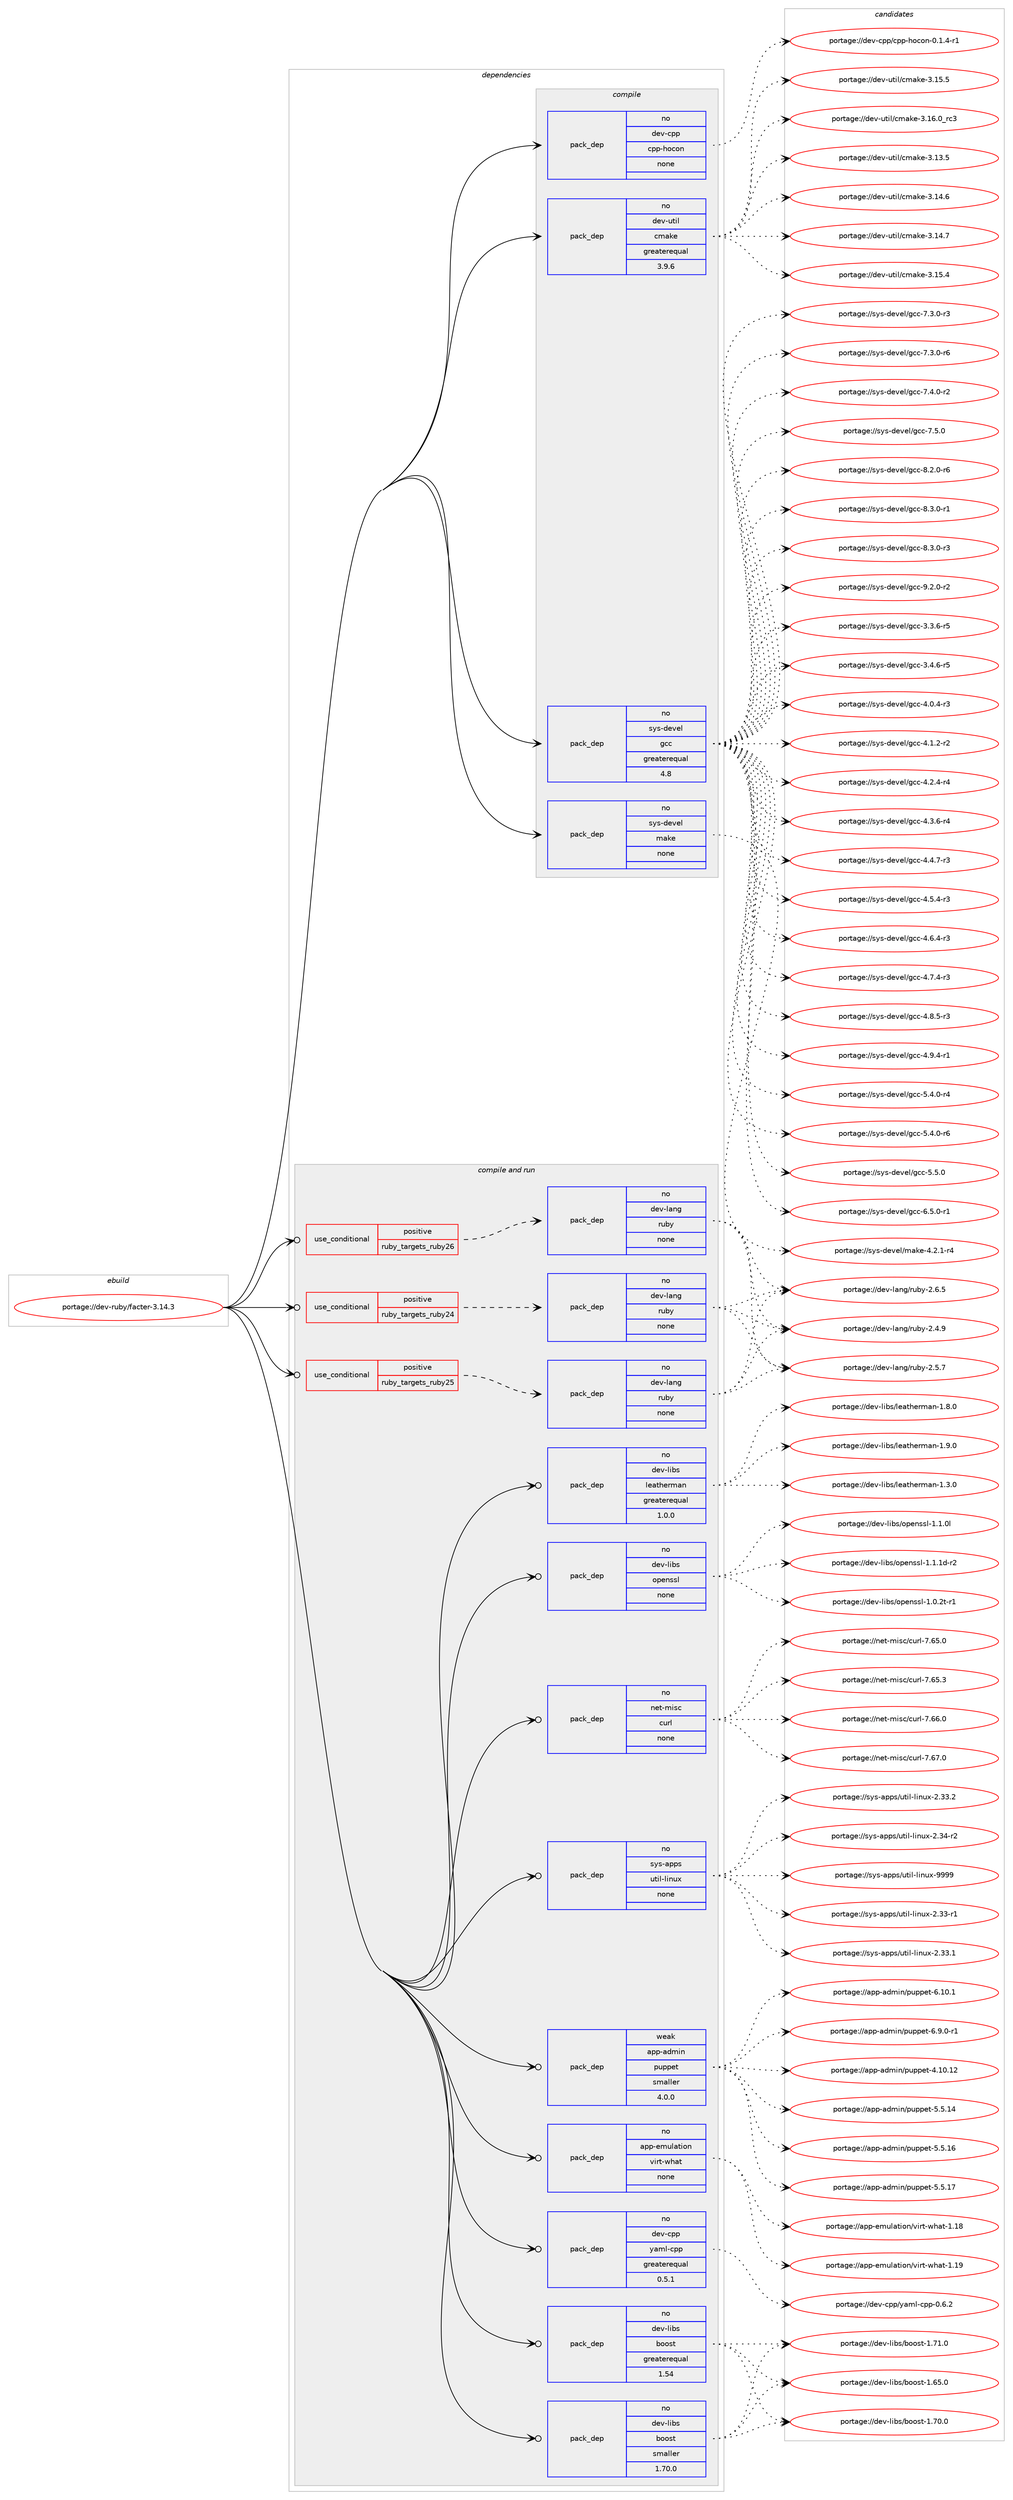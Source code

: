 digraph prolog {

# *************
# Graph options
# *************

newrank=true;
concentrate=true;
compound=true;
graph [rankdir=LR,fontname=Helvetica,fontsize=10,ranksep=1.5];#, ranksep=2.5, nodesep=0.2];
edge  [arrowhead=vee];
node  [fontname=Helvetica,fontsize=10];

# **********
# The ebuild
# **********

subgraph cluster_leftcol {
color=gray;
rank=same;
label=<<i>ebuild</i>>;
id [label="portage://dev-ruby/facter-3.14.3", color=red, width=4, href="../dev-ruby/facter-3.14.3.svg"];
}

# ****************
# The dependencies
# ****************

subgraph cluster_midcol {
color=gray;
label=<<i>dependencies</i>>;
subgraph cluster_compile {
fillcolor="#eeeeee";
style=filled;
label=<<i>compile</i>>;
subgraph pack164944 {
dependency220122 [label=<<TABLE BORDER="0" CELLBORDER="1" CELLSPACING="0" CELLPADDING="4" WIDTH="220"><TR><TD ROWSPAN="6" CELLPADDING="30">pack_dep</TD></TR><TR><TD WIDTH="110">no</TD></TR><TR><TD>dev-cpp</TD></TR><TR><TD>cpp-hocon</TD></TR><TR><TD>none</TD></TR><TR><TD></TD></TR></TABLE>>, shape=none, color=blue];
}
id:e -> dependency220122:w [weight=20,style="solid",arrowhead="vee"];
subgraph pack164945 {
dependency220123 [label=<<TABLE BORDER="0" CELLBORDER="1" CELLSPACING="0" CELLPADDING="4" WIDTH="220"><TR><TD ROWSPAN="6" CELLPADDING="30">pack_dep</TD></TR><TR><TD WIDTH="110">no</TD></TR><TR><TD>dev-util</TD></TR><TR><TD>cmake</TD></TR><TR><TD>greaterequal</TD></TR><TR><TD>3.9.6</TD></TR></TABLE>>, shape=none, color=blue];
}
id:e -> dependency220123:w [weight=20,style="solid",arrowhead="vee"];
subgraph pack164946 {
dependency220124 [label=<<TABLE BORDER="0" CELLBORDER="1" CELLSPACING="0" CELLPADDING="4" WIDTH="220"><TR><TD ROWSPAN="6" CELLPADDING="30">pack_dep</TD></TR><TR><TD WIDTH="110">no</TD></TR><TR><TD>sys-devel</TD></TR><TR><TD>gcc</TD></TR><TR><TD>greaterequal</TD></TR><TR><TD>4.8</TD></TR></TABLE>>, shape=none, color=blue];
}
id:e -> dependency220124:w [weight=20,style="solid",arrowhead="vee"];
subgraph pack164947 {
dependency220125 [label=<<TABLE BORDER="0" CELLBORDER="1" CELLSPACING="0" CELLPADDING="4" WIDTH="220"><TR><TD ROWSPAN="6" CELLPADDING="30">pack_dep</TD></TR><TR><TD WIDTH="110">no</TD></TR><TR><TD>sys-devel</TD></TR><TR><TD>make</TD></TR><TR><TD>none</TD></TR><TR><TD></TD></TR></TABLE>>, shape=none, color=blue];
}
id:e -> dependency220125:w [weight=20,style="solid",arrowhead="vee"];
}
subgraph cluster_compileandrun {
fillcolor="#eeeeee";
style=filled;
label=<<i>compile and run</i>>;
subgraph cond51696 {
dependency220126 [label=<<TABLE BORDER="0" CELLBORDER="1" CELLSPACING="0" CELLPADDING="4"><TR><TD ROWSPAN="3" CELLPADDING="10">use_conditional</TD></TR><TR><TD>positive</TD></TR><TR><TD>ruby_targets_ruby24</TD></TR></TABLE>>, shape=none, color=red];
subgraph pack164948 {
dependency220127 [label=<<TABLE BORDER="0" CELLBORDER="1" CELLSPACING="0" CELLPADDING="4" WIDTH="220"><TR><TD ROWSPAN="6" CELLPADDING="30">pack_dep</TD></TR><TR><TD WIDTH="110">no</TD></TR><TR><TD>dev-lang</TD></TR><TR><TD>ruby</TD></TR><TR><TD>none</TD></TR><TR><TD></TD></TR></TABLE>>, shape=none, color=blue];
}
dependency220126:e -> dependency220127:w [weight=20,style="dashed",arrowhead="vee"];
}
id:e -> dependency220126:w [weight=20,style="solid",arrowhead="odotvee"];
subgraph cond51697 {
dependency220128 [label=<<TABLE BORDER="0" CELLBORDER="1" CELLSPACING="0" CELLPADDING="4"><TR><TD ROWSPAN="3" CELLPADDING="10">use_conditional</TD></TR><TR><TD>positive</TD></TR><TR><TD>ruby_targets_ruby25</TD></TR></TABLE>>, shape=none, color=red];
subgraph pack164949 {
dependency220129 [label=<<TABLE BORDER="0" CELLBORDER="1" CELLSPACING="0" CELLPADDING="4" WIDTH="220"><TR><TD ROWSPAN="6" CELLPADDING="30">pack_dep</TD></TR><TR><TD WIDTH="110">no</TD></TR><TR><TD>dev-lang</TD></TR><TR><TD>ruby</TD></TR><TR><TD>none</TD></TR><TR><TD></TD></TR></TABLE>>, shape=none, color=blue];
}
dependency220128:e -> dependency220129:w [weight=20,style="dashed",arrowhead="vee"];
}
id:e -> dependency220128:w [weight=20,style="solid",arrowhead="odotvee"];
subgraph cond51698 {
dependency220130 [label=<<TABLE BORDER="0" CELLBORDER="1" CELLSPACING="0" CELLPADDING="4"><TR><TD ROWSPAN="3" CELLPADDING="10">use_conditional</TD></TR><TR><TD>positive</TD></TR><TR><TD>ruby_targets_ruby26</TD></TR></TABLE>>, shape=none, color=red];
subgraph pack164950 {
dependency220131 [label=<<TABLE BORDER="0" CELLBORDER="1" CELLSPACING="0" CELLPADDING="4" WIDTH="220"><TR><TD ROWSPAN="6" CELLPADDING="30">pack_dep</TD></TR><TR><TD WIDTH="110">no</TD></TR><TR><TD>dev-lang</TD></TR><TR><TD>ruby</TD></TR><TR><TD>none</TD></TR><TR><TD></TD></TR></TABLE>>, shape=none, color=blue];
}
dependency220130:e -> dependency220131:w [weight=20,style="dashed",arrowhead="vee"];
}
id:e -> dependency220130:w [weight=20,style="solid",arrowhead="odotvee"];
subgraph pack164951 {
dependency220132 [label=<<TABLE BORDER="0" CELLBORDER="1" CELLSPACING="0" CELLPADDING="4" WIDTH="220"><TR><TD ROWSPAN="6" CELLPADDING="30">pack_dep</TD></TR><TR><TD WIDTH="110">no</TD></TR><TR><TD>app-emulation</TD></TR><TR><TD>virt-what</TD></TR><TR><TD>none</TD></TR><TR><TD></TD></TR></TABLE>>, shape=none, color=blue];
}
id:e -> dependency220132:w [weight=20,style="solid",arrowhead="odotvee"];
subgraph pack164952 {
dependency220133 [label=<<TABLE BORDER="0" CELLBORDER="1" CELLSPACING="0" CELLPADDING="4" WIDTH="220"><TR><TD ROWSPAN="6" CELLPADDING="30">pack_dep</TD></TR><TR><TD WIDTH="110">no</TD></TR><TR><TD>dev-cpp</TD></TR><TR><TD>yaml-cpp</TD></TR><TR><TD>greaterequal</TD></TR><TR><TD>0.5.1</TD></TR></TABLE>>, shape=none, color=blue];
}
id:e -> dependency220133:w [weight=20,style="solid",arrowhead="odotvee"];
subgraph pack164953 {
dependency220134 [label=<<TABLE BORDER="0" CELLBORDER="1" CELLSPACING="0" CELLPADDING="4" WIDTH="220"><TR><TD ROWSPAN="6" CELLPADDING="30">pack_dep</TD></TR><TR><TD WIDTH="110">no</TD></TR><TR><TD>dev-libs</TD></TR><TR><TD>boost</TD></TR><TR><TD>greaterequal</TD></TR><TR><TD>1.54</TD></TR></TABLE>>, shape=none, color=blue];
}
id:e -> dependency220134:w [weight=20,style="solid",arrowhead="odotvee"];
subgraph pack164954 {
dependency220135 [label=<<TABLE BORDER="0" CELLBORDER="1" CELLSPACING="0" CELLPADDING="4" WIDTH="220"><TR><TD ROWSPAN="6" CELLPADDING="30">pack_dep</TD></TR><TR><TD WIDTH="110">no</TD></TR><TR><TD>dev-libs</TD></TR><TR><TD>boost</TD></TR><TR><TD>smaller</TD></TR><TR><TD>1.70.0</TD></TR></TABLE>>, shape=none, color=blue];
}
id:e -> dependency220135:w [weight=20,style="solid",arrowhead="odotvee"];
subgraph pack164955 {
dependency220136 [label=<<TABLE BORDER="0" CELLBORDER="1" CELLSPACING="0" CELLPADDING="4" WIDTH="220"><TR><TD ROWSPAN="6" CELLPADDING="30">pack_dep</TD></TR><TR><TD WIDTH="110">no</TD></TR><TR><TD>dev-libs</TD></TR><TR><TD>leatherman</TD></TR><TR><TD>greaterequal</TD></TR><TR><TD>1.0.0</TD></TR></TABLE>>, shape=none, color=blue];
}
id:e -> dependency220136:w [weight=20,style="solid",arrowhead="odotvee"];
subgraph pack164956 {
dependency220137 [label=<<TABLE BORDER="0" CELLBORDER="1" CELLSPACING="0" CELLPADDING="4" WIDTH="220"><TR><TD ROWSPAN="6" CELLPADDING="30">pack_dep</TD></TR><TR><TD WIDTH="110">no</TD></TR><TR><TD>dev-libs</TD></TR><TR><TD>openssl</TD></TR><TR><TD>none</TD></TR><TR><TD></TD></TR></TABLE>>, shape=none, color=blue];
}
id:e -> dependency220137:w [weight=20,style="solid",arrowhead="odotvee"];
subgraph pack164957 {
dependency220138 [label=<<TABLE BORDER="0" CELLBORDER="1" CELLSPACING="0" CELLPADDING="4" WIDTH="220"><TR><TD ROWSPAN="6" CELLPADDING="30">pack_dep</TD></TR><TR><TD WIDTH="110">no</TD></TR><TR><TD>net-misc</TD></TR><TR><TD>curl</TD></TR><TR><TD>none</TD></TR><TR><TD></TD></TR></TABLE>>, shape=none, color=blue];
}
id:e -> dependency220138:w [weight=20,style="solid",arrowhead="odotvee"];
subgraph pack164958 {
dependency220139 [label=<<TABLE BORDER="0" CELLBORDER="1" CELLSPACING="0" CELLPADDING="4" WIDTH="220"><TR><TD ROWSPAN="6" CELLPADDING="30">pack_dep</TD></TR><TR><TD WIDTH="110">no</TD></TR><TR><TD>sys-apps</TD></TR><TR><TD>util-linux</TD></TR><TR><TD>none</TD></TR><TR><TD></TD></TR></TABLE>>, shape=none, color=blue];
}
id:e -> dependency220139:w [weight=20,style="solid",arrowhead="odotvee"];
subgraph pack164959 {
dependency220140 [label=<<TABLE BORDER="0" CELLBORDER="1" CELLSPACING="0" CELLPADDING="4" WIDTH="220"><TR><TD ROWSPAN="6" CELLPADDING="30">pack_dep</TD></TR><TR><TD WIDTH="110">weak</TD></TR><TR><TD>app-admin</TD></TR><TR><TD>puppet</TD></TR><TR><TD>smaller</TD></TR><TR><TD>4.0.0</TD></TR></TABLE>>, shape=none, color=blue];
}
id:e -> dependency220140:w [weight=20,style="solid",arrowhead="odotvee"];
}
subgraph cluster_run {
fillcolor="#eeeeee";
style=filled;
label=<<i>run</i>>;
}
}

# **************
# The candidates
# **************

subgraph cluster_choices {
rank=same;
color=gray;
label=<<i>candidates</i>>;

subgraph choice164944 {
color=black;
nodesep=1;
choiceportage1001011184599112112479911211245104111991111104548464946524511449 [label="portage://dev-cpp/cpp-hocon-0.1.4-r1", color=red, width=4,href="../dev-cpp/cpp-hocon-0.1.4-r1.svg"];
dependency220122:e -> choiceportage1001011184599112112479911211245104111991111104548464946524511449:w [style=dotted,weight="100"];
}
subgraph choice164945 {
color=black;
nodesep=1;
choiceportage1001011184511711610510847991099710710145514649514653 [label="portage://dev-util/cmake-3.13.5", color=red, width=4,href="../dev-util/cmake-3.13.5.svg"];
choiceportage1001011184511711610510847991099710710145514649524654 [label="portage://dev-util/cmake-3.14.6", color=red, width=4,href="../dev-util/cmake-3.14.6.svg"];
choiceportage1001011184511711610510847991099710710145514649524655 [label="portage://dev-util/cmake-3.14.7", color=red, width=4,href="../dev-util/cmake-3.14.7.svg"];
choiceportage1001011184511711610510847991099710710145514649534652 [label="portage://dev-util/cmake-3.15.4", color=red, width=4,href="../dev-util/cmake-3.15.4.svg"];
choiceportage1001011184511711610510847991099710710145514649534653 [label="portage://dev-util/cmake-3.15.5", color=red, width=4,href="../dev-util/cmake-3.15.5.svg"];
choiceportage1001011184511711610510847991099710710145514649544648951149951 [label="portage://dev-util/cmake-3.16.0_rc3", color=red, width=4,href="../dev-util/cmake-3.16.0_rc3.svg"];
dependency220123:e -> choiceportage1001011184511711610510847991099710710145514649514653:w [style=dotted,weight="100"];
dependency220123:e -> choiceportage1001011184511711610510847991099710710145514649524654:w [style=dotted,weight="100"];
dependency220123:e -> choiceportage1001011184511711610510847991099710710145514649524655:w [style=dotted,weight="100"];
dependency220123:e -> choiceportage1001011184511711610510847991099710710145514649534652:w [style=dotted,weight="100"];
dependency220123:e -> choiceportage1001011184511711610510847991099710710145514649534653:w [style=dotted,weight="100"];
dependency220123:e -> choiceportage1001011184511711610510847991099710710145514649544648951149951:w [style=dotted,weight="100"];
}
subgraph choice164946 {
color=black;
nodesep=1;
choiceportage115121115451001011181011084710399994551465146544511453 [label="portage://sys-devel/gcc-3.3.6-r5", color=red, width=4,href="../sys-devel/gcc-3.3.6-r5.svg"];
choiceportage115121115451001011181011084710399994551465246544511453 [label="portage://sys-devel/gcc-3.4.6-r5", color=red, width=4,href="../sys-devel/gcc-3.4.6-r5.svg"];
choiceportage115121115451001011181011084710399994552464846524511451 [label="portage://sys-devel/gcc-4.0.4-r3", color=red, width=4,href="../sys-devel/gcc-4.0.4-r3.svg"];
choiceportage115121115451001011181011084710399994552464946504511450 [label="portage://sys-devel/gcc-4.1.2-r2", color=red, width=4,href="../sys-devel/gcc-4.1.2-r2.svg"];
choiceportage115121115451001011181011084710399994552465046524511452 [label="portage://sys-devel/gcc-4.2.4-r4", color=red, width=4,href="../sys-devel/gcc-4.2.4-r4.svg"];
choiceportage115121115451001011181011084710399994552465146544511452 [label="portage://sys-devel/gcc-4.3.6-r4", color=red, width=4,href="../sys-devel/gcc-4.3.6-r4.svg"];
choiceportage115121115451001011181011084710399994552465246554511451 [label="portage://sys-devel/gcc-4.4.7-r3", color=red, width=4,href="../sys-devel/gcc-4.4.7-r3.svg"];
choiceportage115121115451001011181011084710399994552465346524511451 [label="portage://sys-devel/gcc-4.5.4-r3", color=red, width=4,href="../sys-devel/gcc-4.5.4-r3.svg"];
choiceportage115121115451001011181011084710399994552465446524511451 [label="portage://sys-devel/gcc-4.6.4-r3", color=red, width=4,href="../sys-devel/gcc-4.6.4-r3.svg"];
choiceportage115121115451001011181011084710399994552465546524511451 [label="portage://sys-devel/gcc-4.7.4-r3", color=red, width=4,href="../sys-devel/gcc-4.7.4-r3.svg"];
choiceportage115121115451001011181011084710399994552465646534511451 [label="portage://sys-devel/gcc-4.8.5-r3", color=red, width=4,href="../sys-devel/gcc-4.8.5-r3.svg"];
choiceportage115121115451001011181011084710399994552465746524511449 [label="portage://sys-devel/gcc-4.9.4-r1", color=red, width=4,href="../sys-devel/gcc-4.9.4-r1.svg"];
choiceportage115121115451001011181011084710399994553465246484511452 [label="portage://sys-devel/gcc-5.4.0-r4", color=red, width=4,href="../sys-devel/gcc-5.4.0-r4.svg"];
choiceportage115121115451001011181011084710399994553465246484511454 [label="portage://sys-devel/gcc-5.4.0-r6", color=red, width=4,href="../sys-devel/gcc-5.4.0-r6.svg"];
choiceportage11512111545100101118101108471039999455346534648 [label="portage://sys-devel/gcc-5.5.0", color=red, width=4,href="../sys-devel/gcc-5.5.0.svg"];
choiceportage115121115451001011181011084710399994554465346484511449 [label="portage://sys-devel/gcc-6.5.0-r1", color=red, width=4,href="../sys-devel/gcc-6.5.0-r1.svg"];
choiceportage115121115451001011181011084710399994555465146484511451 [label="portage://sys-devel/gcc-7.3.0-r3", color=red, width=4,href="../sys-devel/gcc-7.3.0-r3.svg"];
choiceportage115121115451001011181011084710399994555465146484511454 [label="portage://sys-devel/gcc-7.3.0-r6", color=red, width=4,href="../sys-devel/gcc-7.3.0-r6.svg"];
choiceportage115121115451001011181011084710399994555465246484511450 [label="portage://sys-devel/gcc-7.4.0-r2", color=red, width=4,href="../sys-devel/gcc-7.4.0-r2.svg"];
choiceportage11512111545100101118101108471039999455546534648 [label="portage://sys-devel/gcc-7.5.0", color=red, width=4,href="../sys-devel/gcc-7.5.0.svg"];
choiceportage115121115451001011181011084710399994556465046484511454 [label="portage://sys-devel/gcc-8.2.0-r6", color=red, width=4,href="../sys-devel/gcc-8.2.0-r6.svg"];
choiceportage115121115451001011181011084710399994556465146484511449 [label="portage://sys-devel/gcc-8.3.0-r1", color=red, width=4,href="../sys-devel/gcc-8.3.0-r1.svg"];
choiceportage115121115451001011181011084710399994556465146484511451 [label="portage://sys-devel/gcc-8.3.0-r3", color=red, width=4,href="../sys-devel/gcc-8.3.0-r3.svg"];
choiceportage115121115451001011181011084710399994557465046484511450 [label="portage://sys-devel/gcc-9.2.0-r2", color=red, width=4,href="../sys-devel/gcc-9.2.0-r2.svg"];
dependency220124:e -> choiceportage115121115451001011181011084710399994551465146544511453:w [style=dotted,weight="100"];
dependency220124:e -> choiceportage115121115451001011181011084710399994551465246544511453:w [style=dotted,weight="100"];
dependency220124:e -> choiceportage115121115451001011181011084710399994552464846524511451:w [style=dotted,weight="100"];
dependency220124:e -> choiceportage115121115451001011181011084710399994552464946504511450:w [style=dotted,weight="100"];
dependency220124:e -> choiceportage115121115451001011181011084710399994552465046524511452:w [style=dotted,weight="100"];
dependency220124:e -> choiceportage115121115451001011181011084710399994552465146544511452:w [style=dotted,weight="100"];
dependency220124:e -> choiceportage115121115451001011181011084710399994552465246554511451:w [style=dotted,weight="100"];
dependency220124:e -> choiceportage115121115451001011181011084710399994552465346524511451:w [style=dotted,weight="100"];
dependency220124:e -> choiceportage115121115451001011181011084710399994552465446524511451:w [style=dotted,weight="100"];
dependency220124:e -> choiceportage115121115451001011181011084710399994552465546524511451:w [style=dotted,weight="100"];
dependency220124:e -> choiceportage115121115451001011181011084710399994552465646534511451:w [style=dotted,weight="100"];
dependency220124:e -> choiceportage115121115451001011181011084710399994552465746524511449:w [style=dotted,weight="100"];
dependency220124:e -> choiceportage115121115451001011181011084710399994553465246484511452:w [style=dotted,weight="100"];
dependency220124:e -> choiceportage115121115451001011181011084710399994553465246484511454:w [style=dotted,weight="100"];
dependency220124:e -> choiceportage11512111545100101118101108471039999455346534648:w [style=dotted,weight="100"];
dependency220124:e -> choiceportage115121115451001011181011084710399994554465346484511449:w [style=dotted,weight="100"];
dependency220124:e -> choiceportage115121115451001011181011084710399994555465146484511451:w [style=dotted,weight="100"];
dependency220124:e -> choiceportage115121115451001011181011084710399994555465146484511454:w [style=dotted,weight="100"];
dependency220124:e -> choiceportage115121115451001011181011084710399994555465246484511450:w [style=dotted,weight="100"];
dependency220124:e -> choiceportage11512111545100101118101108471039999455546534648:w [style=dotted,weight="100"];
dependency220124:e -> choiceportage115121115451001011181011084710399994556465046484511454:w [style=dotted,weight="100"];
dependency220124:e -> choiceportage115121115451001011181011084710399994556465146484511449:w [style=dotted,weight="100"];
dependency220124:e -> choiceportage115121115451001011181011084710399994556465146484511451:w [style=dotted,weight="100"];
dependency220124:e -> choiceportage115121115451001011181011084710399994557465046484511450:w [style=dotted,weight="100"];
}
subgraph choice164947 {
color=black;
nodesep=1;
choiceportage1151211154510010111810110847109971071014552465046494511452 [label="portage://sys-devel/make-4.2.1-r4", color=red, width=4,href="../sys-devel/make-4.2.1-r4.svg"];
dependency220125:e -> choiceportage1151211154510010111810110847109971071014552465046494511452:w [style=dotted,weight="100"];
}
subgraph choice164948 {
color=black;
nodesep=1;
choiceportage10010111845108971101034711411798121455046524657 [label="portage://dev-lang/ruby-2.4.9", color=red, width=4,href="../dev-lang/ruby-2.4.9.svg"];
choiceportage10010111845108971101034711411798121455046534655 [label="portage://dev-lang/ruby-2.5.7", color=red, width=4,href="../dev-lang/ruby-2.5.7.svg"];
choiceportage10010111845108971101034711411798121455046544653 [label="portage://dev-lang/ruby-2.6.5", color=red, width=4,href="../dev-lang/ruby-2.6.5.svg"];
dependency220127:e -> choiceportage10010111845108971101034711411798121455046524657:w [style=dotted,weight="100"];
dependency220127:e -> choiceportage10010111845108971101034711411798121455046534655:w [style=dotted,weight="100"];
dependency220127:e -> choiceportage10010111845108971101034711411798121455046544653:w [style=dotted,weight="100"];
}
subgraph choice164949 {
color=black;
nodesep=1;
choiceportage10010111845108971101034711411798121455046524657 [label="portage://dev-lang/ruby-2.4.9", color=red, width=4,href="../dev-lang/ruby-2.4.9.svg"];
choiceportage10010111845108971101034711411798121455046534655 [label="portage://dev-lang/ruby-2.5.7", color=red, width=4,href="../dev-lang/ruby-2.5.7.svg"];
choiceportage10010111845108971101034711411798121455046544653 [label="portage://dev-lang/ruby-2.6.5", color=red, width=4,href="../dev-lang/ruby-2.6.5.svg"];
dependency220129:e -> choiceportage10010111845108971101034711411798121455046524657:w [style=dotted,weight="100"];
dependency220129:e -> choiceportage10010111845108971101034711411798121455046534655:w [style=dotted,weight="100"];
dependency220129:e -> choiceportage10010111845108971101034711411798121455046544653:w [style=dotted,weight="100"];
}
subgraph choice164950 {
color=black;
nodesep=1;
choiceportage10010111845108971101034711411798121455046524657 [label="portage://dev-lang/ruby-2.4.9", color=red, width=4,href="../dev-lang/ruby-2.4.9.svg"];
choiceportage10010111845108971101034711411798121455046534655 [label="portage://dev-lang/ruby-2.5.7", color=red, width=4,href="../dev-lang/ruby-2.5.7.svg"];
choiceportage10010111845108971101034711411798121455046544653 [label="portage://dev-lang/ruby-2.6.5", color=red, width=4,href="../dev-lang/ruby-2.6.5.svg"];
dependency220131:e -> choiceportage10010111845108971101034711411798121455046524657:w [style=dotted,weight="100"];
dependency220131:e -> choiceportage10010111845108971101034711411798121455046534655:w [style=dotted,weight="100"];
dependency220131:e -> choiceportage10010111845108971101034711411798121455046544653:w [style=dotted,weight="100"];
}
subgraph choice164951 {
color=black;
nodesep=1;
choiceportage9711211245101109117108971161051111104711810511411645119104971164549464956 [label="portage://app-emulation/virt-what-1.18", color=red, width=4,href="../app-emulation/virt-what-1.18.svg"];
choiceportage9711211245101109117108971161051111104711810511411645119104971164549464957 [label="portage://app-emulation/virt-what-1.19", color=red, width=4,href="../app-emulation/virt-what-1.19.svg"];
dependency220132:e -> choiceportage9711211245101109117108971161051111104711810511411645119104971164549464956:w [style=dotted,weight="100"];
dependency220132:e -> choiceportage9711211245101109117108971161051111104711810511411645119104971164549464957:w [style=dotted,weight="100"];
}
subgraph choice164952 {
color=black;
nodesep=1;
choiceportage100101118459911211247121971091084599112112454846544650 [label="portage://dev-cpp/yaml-cpp-0.6.2", color=red, width=4,href="../dev-cpp/yaml-cpp-0.6.2.svg"];
dependency220133:e -> choiceportage100101118459911211247121971091084599112112454846544650:w [style=dotted,weight="100"];
}
subgraph choice164953 {
color=black;
nodesep=1;
choiceportage1001011184510810598115479811111111511645494654534648 [label="portage://dev-libs/boost-1.65.0", color=red, width=4,href="../dev-libs/boost-1.65.0.svg"];
choiceportage1001011184510810598115479811111111511645494655484648 [label="portage://dev-libs/boost-1.70.0", color=red, width=4,href="../dev-libs/boost-1.70.0.svg"];
choiceportage1001011184510810598115479811111111511645494655494648 [label="portage://dev-libs/boost-1.71.0", color=red, width=4,href="../dev-libs/boost-1.71.0.svg"];
dependency220134:e -> choiceportage1001011184510810598115479811111111511645494654534648:w [style=dotted,weight="100"];
dependency220134:e -> choiceportage1001011184510810598115479811111111511645494655484648:w [style=dotted,weight="100"];
dependency220134:e -> choiceportage1001011184510810598115479811111111511645494655494648:w [style=dotted,weight="100"];
}
subgraph choice164954 {
color=black;
nodesep=1;
choiceportage1001011184510810598115479811111111511645494654534648 [label="portage://dev-libs/boost-1.65.0", color=red, width=4,href="../dev-libs/boost-1.65.0.svg"];
choiceportage1001011184510810598115479811111111511645494655484648 [label="portage://dev-libs/boost-1.70.0", color=red, width=4,href="../dev-libs/boost-1.70.0.svg"];
choiceportage1001011184510810598115479811111111511645494655494648 [label="portage://dev-libs/boost-1.71.0", color=red, width=4,href="../dev-libs/boost-1.71.0.svg"];
dependency220135:e -> choiceportage1001011184510810598115479811111111511645494654534648:w [style=dotted,weight="100"];
dependency220135:e -> choiceportage1001011184510810598115479811111111511645494655484648:w [style=dotted,weight="100"];
dependency220135:e -> choiceportage1001011184510810598115479811111111511645494655494648:w [style=dotted,weight="100"];
}
subgraph choice164955 {
color=black;
nodesep=1;
choiceportage1001011184510810598115471081019711610410111410997110454946514648 [label="portage://dev-libs/leatherman-1.3.0", color=red, width=4,href="../dev-libs/leatherman-1.3.0.svg"];
choiceportage1001011184510810598115471081019711610410111410997110454946564648 [label="portage://dev-libs/leatherman-1.8.0", color=red, width=4,href="../dev-libs/leatherman-1.8.0.svg"];
choiceportage1001011184510810598115471081019711610410111410997110454946574648 [label="portage://dev-libs/leatherman-1.9.0", color=red, width=4,href="../dev-libs/leatherman-1.9.0.svg"];
dependency220136:e -> choiceportage1001011184510810598115471081019711610410111410997110454946514648:w [style=dotted,weight="100"];
dependency220136:e -> choiceportage1001011184510810598115471081019711610410111410997110454946564648:w [style=dotted,weight="100"];
dependency220136:e -> choiceportage1001011184510810598115471081019711610410111410997110454946574648:w [style=dotted,weight="100"];
}
subgraph choice164956 {
color=black;
nodesep=1;
choiceportage1001011184510810598115471111121011101151151084549464846501164511449 [label="portage://dev-libs/openssl-1.0.2t-r1", color=red, width=4,href="../dev-libs/openssl-1.0.2t-r1.svg"];
choiceportage100101118451081059811547111112101110115115108454946494648108 [label="portage://dev-libs/openssl-1.1.0l", color=red, width=4,href="../dev-libs/openssl-1.1.0l.svg"];
choiceportage1001011184510810598115471111121011101151151084549464946491004511450 [label="portage://dev-libs/openssl-1.1.1d-r2", color=red, width=4,href="../dev-libs/openssl-1.1.1d-r2.svg"];
dependency220137:e -> choiceportage1001011184510810598115471111121011101151151084549464846501164511449:w [style=dotted,weight="100"];
dependency220137:e -> choiceportage100101118451081059811547111112101110115115108454946494648108:w [style=dotted,weight="100"];
dependency220137:e -> choiceportage1001011184510810598115471111121011101151151084549464946491004511450:w [style=dotted,weight="100"];
}
subgraph choice164957 {
color=black;
nodesep=1;
choiceportage1101011164510910511599479911711410845554654534648 [label="portage://net-misc/curl-7.65.0", color=red, width=4,href="../net-misc/curl-7.65.0.svg"];
choiceportage1101011164510910511599479911711410845554654534651 [label="portage://net-misc/curl-7.65.3", color=red, width=4,href="../net-misc/curl-7.65.3.svg"];
choiceportage1101011164510910511599479911711410845554654544648 [label="portage://net-misc/curl-7.66.0", color=red, width=4,href="../net-misc/curl-7.66.0.svg"];
choiceportage1101011164510910511599479911711410845554654554648 [label="portage://net-misc/curl-7.67.0", color=red, width=4,href="../net-misc/curl-7.67.0.svg"];
dependency220138:e -> choiceportage1101011164510910511599479911711410845554654534648:w [style=dotted,weight="100"];
dependency220138:e -> choiceportage1101011164510910511599479911711410845554654534651:w [style=dotted,weight="100"];
dependency220138:e -> choiceportage1101011164510910511599479911711410845554654544648:w [style=dotted,weight="100"];
dependency220138:e -> choiceportage1101011164510910511599479911711410845554654554648:w [style=dotted,weight="100"];
}
subgraph choice164958 {
color=black;
nodesep=1;
choiceportage1151211154597112112115471171161051084510810511011712045504651514511449 [label="portage://sys-apps/util-linux-2.33-r1", color=red, width=4,href="../sys-apps/util-linux-2.33-r1.svg"];
choiceportage1151211154597112112115471171161051084510810511011712045504651514649 [label="portage://sys-apps/util-linux-2.33.1", color=red, width=4,href="../sys-apps/util-linux-2.33.1.svg"];
choiceportage1151211154597112112115471171161051084510810511011712045504651514650 [label="portage://sys-apps/util-linux-2.33.2", color=red, width=4,href="../sys-apps/util-linux-2.33.2.svg"];
choiceportage1151211154597112112115471171161051084510810511011712045504651524511450 [label="portage://sys-apps/util-linux-2.34-r2", color=red, width=4,href="../sys-apps/util-linux-2.34-r2.svg"];
choiceportage115121115459711211211547117116105108451081051101171204557575757 [label="portage://sys-apps/util-linux-9999", color=red, width=4,href="../sys-apps/util-linux-9999.svg"];
dependency220139:e -> choiceportage1151211154597112112115471171161051084510810511011712045504651514511449:w [style=dotted,weight="100"];
dependency220139:e -> choiceportage1151211154597112112115471171161051084510810511011712045504651514649:w [style=dotted,weight="100"];
dependency220139:e -> choiceportage1151211154597112112115471171161051084510810511011712045504651514650:w [style=dotted,weight="100"];
dependency220139:e -> choiceportage1151211154597112112115471171161051084510810511011712045504651524511450:w [style=dotted,weight="100"];
dependency220139:e -> choiceportage115121115459711211211547117116105108451081051101171204557575757:w [style=dotted,weight="100"];
}
subgraph choice164959 {
color=black;
nodesep=1;
choiceportage971121124597100109105110471121171121121011164552464948464950 [label="portage://app-admin/puppet-4.10.12", color=red, width=4,href="../app-admin/puppet-4.10.12.svg"];
choiceportage9711211245971001091051104711211711211210111645534653464952 [label="portage://app-admin/puppet-5.5.14", color=red, width=4,href="../app-admin/puppet-5.5.14.svg"];
choiceportage9711211245971001091051104711211711211210111645534653464954 [label="portage://app-admin/puppet-5.5.16", color=red, width=4,href="../app-admin/puppet-5.5.16.svg"];
choiceportage9711211245971001091051104711211711211210111645534653464955 [label="portage://app-admin/puppet-5.5.17", color=red, width=4,href="../app-admin/puppet-5.5.17.svg"];
choiceportage9711211245971001091051104711211711211210111645544649484649 [label="portage://app-admin/puppet-6.10.1", color=red, width=4,href="../app-admin/puppet-6.10.1.svg"];
choiceportage971121124597100109105110471121171121121011164554465746484511449 [label="portage://app-admin/puppet-6.9.0-r1", color=red, width=4,href="../app-admin/puppet-6.9.0-r1.svg"];
dependency220140:e -> choiceportage971121124597100109105110471121171121121011164552464948464950:w [style=dotted,weight="100"];
dependency220140:e -> choiceportage9711211245971001091051104711211711211210111645534653464952:w [style=dotted,weight="100"];
dependency220140:e -> choiceportage9711211245971001091051104711211711211210111645534653464954:w [style=dotted,weight="100"];
dependency220140:e -> choiceportage9711211245971001091051104711211711211210111645534653464955:w [style=dotted,weight="100"];
dependency220140:e -> choiceportage9711211245971001091051104711211711211210111645544649484649:w [style=dotted,weight="100"];
dependency220140:e -> choiceportage971121124597100109105110471121171121121011164554465746484511449:w [style=dotted,weight="100"];
}
}

}
